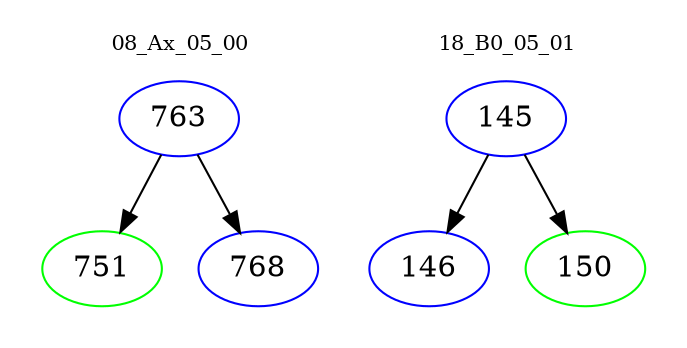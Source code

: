 digraph{
subgraph cluster_0 {
color = white
label = "08_Ax_05_00";
fontsize=10;
T0_763 [label="763", color="blue"]
T0_763 -> T0_751 [color="black"]
T0_751 [label="751", color="green"]
T0_763 -> T0_768 [color="black"]
T0_768 [label="768", color="blue"]
}
subgraph cluster_1 {
color = white
label = "18_B0_05_01";
fontsize=10;
T1_145 [label="145", color="blue"]
T1_145 -> T1_146 [color="black"]
T1_146 [label="146", color="blue"]
T1_145 -> T1_150 [color="black"]
T1_150 [label="150", color="green"]
}
}
